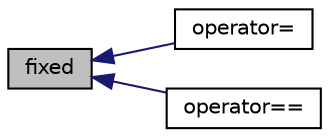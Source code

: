 digraph "fixed"
{
  bgcolor="transparent";
  edge [fontname="Helvetica",fontsize="10",labelfontname="Helvetica",labelfontsize="10"];
  node [fontname="Helvetica",fontsize="10",shape=record];
  rankdir="LR";
  Node166 [label="fixed",height=0.2,width=0.4,color="black", fillcolor="grey75", style="filled", fontcolor="black"];
  Node166 -> Node167 [dir="back",color="midnightblue",fontsize="10",style="solid",fontname="Helvetica"];
  Node167 [label="operator=",height=0.2,width=0.4,color="black",URL="$a32561.html#ad1dfb4a7cef3e0bd507b6bf2a5f5096e"];
  Node166 -> Node168 [dir="back",color="midnightblue",fontsize="10",style="solid",fontname="Helvetica"];
  Node168 [label="operator==",height=0.2,width=0.4,color="black",URL="$a32561.html#ab7de6f8211f72e94224c4b71ce0d92d0"];
}
